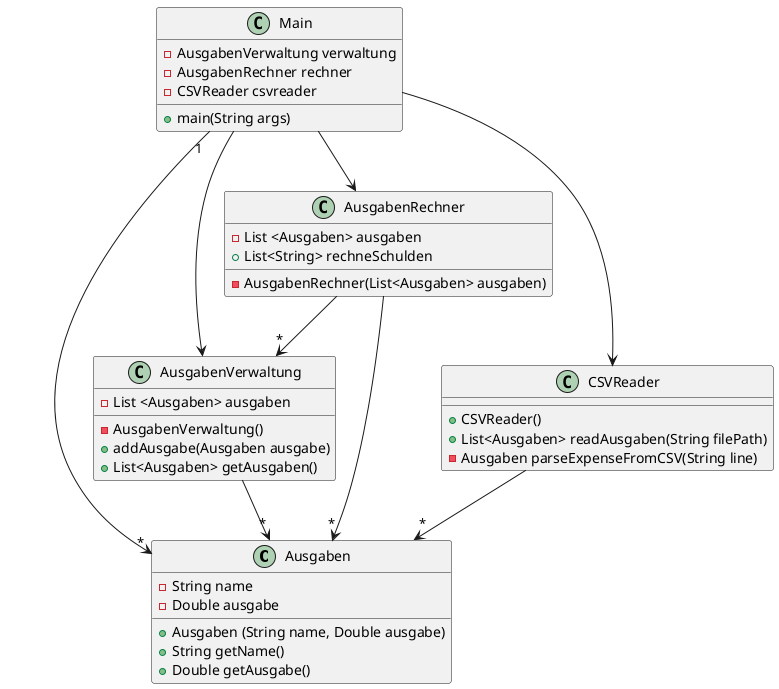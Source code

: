 @startuml
class Ausgaben {
- String name
- Double ausgabe
+ Ausgaben (String name, Double ausgabe)
+ String getName()
+ Double getAusgabe()

}

class AusgabenVerwaltung{
-  List <Ausgaben> ausgaben
- AusgabenVerwaltung()
+addAusgabe(Ausgaben ausgabe)
+List<Ausgaben> getAusgaben()

}
class AusgabenRechner{
-  List <Ausgaben> ausgaben
- AusgabenRechner(List<Ausgaben> ausgaben)
+ List<String> rechneSchulden

}

class CSVReader{
+ CSVReader()
+ List<Ausgaben> readAusgaben(String filePath)
- Ausgaben parseExpenseFromCSV(String line)

}

class Main{
- AusgabenVerwaltung verwaltung
- AusgabenRechner rechner
- CSVReader csvreader
+ main(String args)

}

Main --> AusgabenVerwaltung
Main --> AusgabenRechner
Main -->CSVReader
Main "1" --> "*" Ausgaben
CSVReader --> "*" Ausgaben
AusgabenVerwaltung --> "*" Ausgaben
AusgabenRechner --> "*" Ausgaben
AusgabenRechner --> "*" AusgabenVerwaltung

@enduml